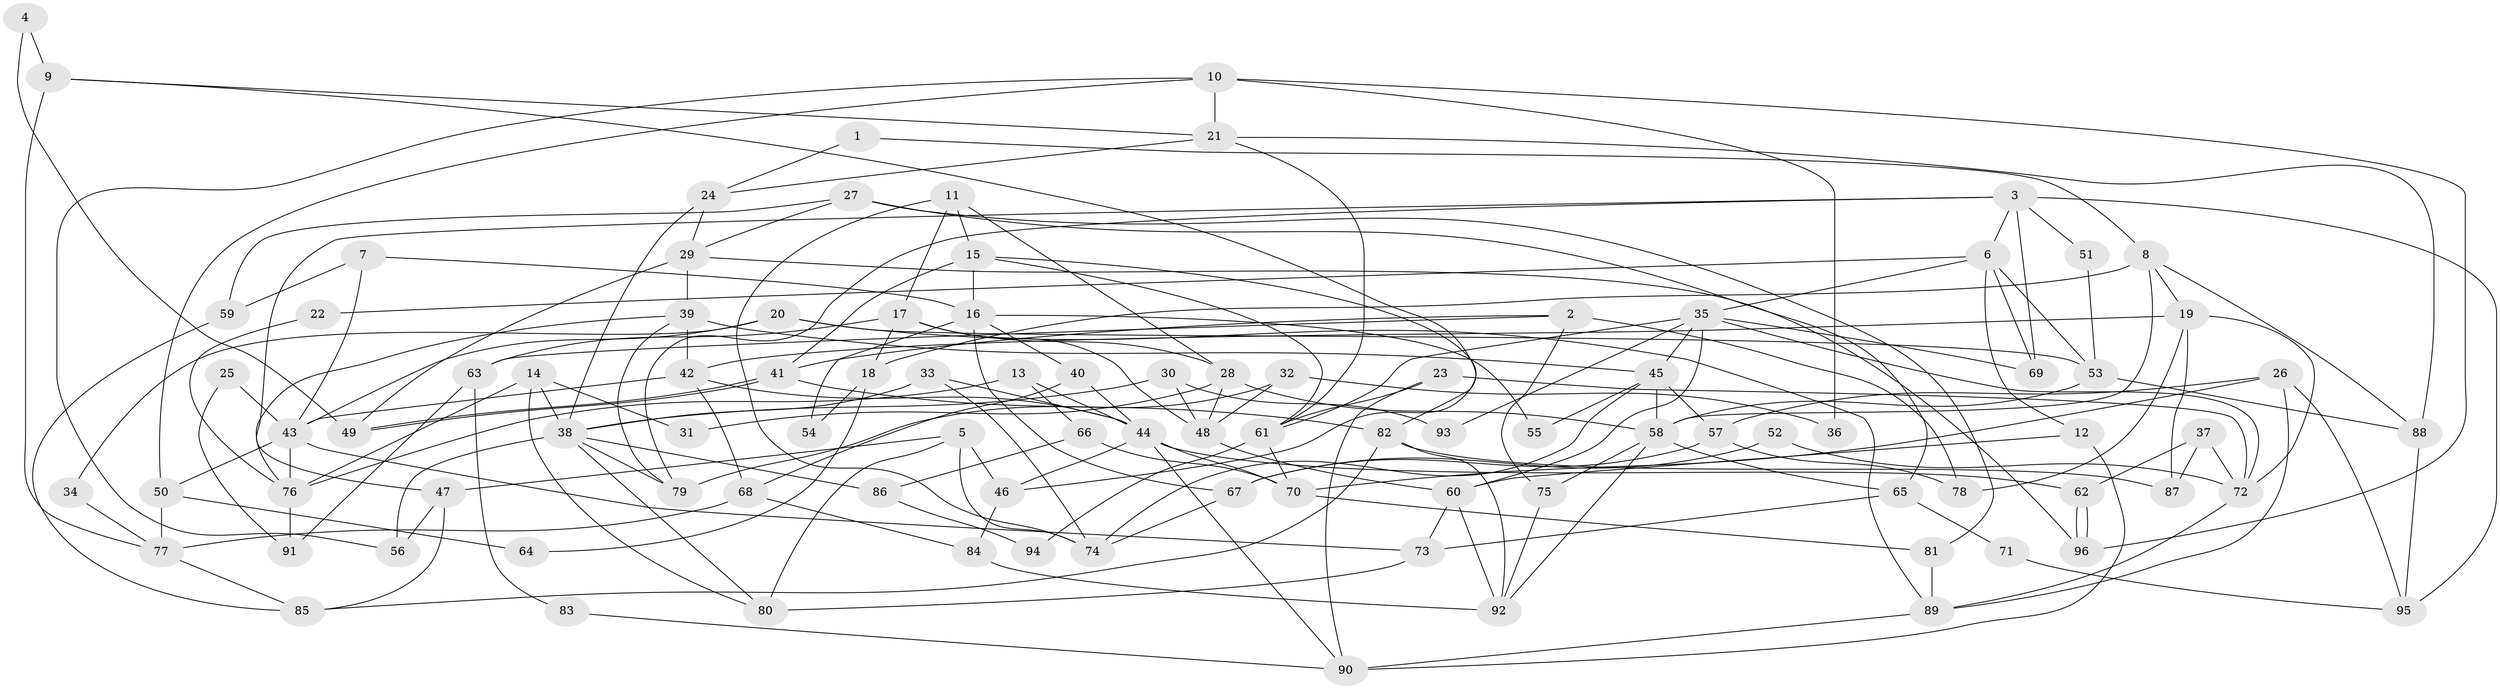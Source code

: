 // Generated by graph-tools (version 1.1) at 2025/50/03/09/25 04:50:02]
// undirected, 96 vertices, 192 edges
graph export_dot {
graph [start="1"]
  node [color=gray90,style=filled];
  1;
  2;
  3;
  4;
  5;
  6;
  7;
  8;
  9;
  10;
  11;
  12;
  13;
  14;
  15;
  16;
  17;
  18;
  19;
  20;
  21;
  22;
  23;
  24;
  25;
  26;
  27;
  28;
  29;
  30;
  31;
  32;
  33;
  34;
  35;
  36;
  37;
  38;
  39;
  40;
  41;
  42;
  43;
  44;
  45;
  46;
  47;
  48;
  49;
  50;
  51;
  52;
  53;
  54;
  55;
  56;
  57;
  58;
  59;
  60;
  61;
  62;
  63;
  64;
  65;
  66;
  67;
  68;
  69;
  70;
  71;
  72;
  73;
  74;
  75;
  76;
  77;
  78;
  79;
  80;
  81;
  82;
  83;
  84;
  85;
  86;
  87;
  88;
  89;
  90;
  91;
  92;
  93;
  94;
  95;
  96;
  1 -- 24;
  1 -- 8;
  2 -- 41;
  2 -- 75;
  2 -- 63;
  2 -- 78;
  3 -- 47;
  3 -- 6;
  3 -- 51;
  3 -- 69;
  3 -- 79;
  3 -- 95;
  4 -- 9;
  4 -- 49;
  5 -- 74;
  5 -- 47;
  5 -- 46;
  5 -- 80;
  6 -- 35;
  6 -- 69;
  6 -- 12;
  6 -- 22;
  6 -- 53;
  7 -- 43;
  7 -- 16;
  7 -- 59;
  8 -- 88;
  8 -- 58;
  8 -- 18;
  8 -- 19;
  9 -- 46;
  9 -- 21;
  9 -- 77;
  10 -- 50;
  10 -- 96;
  10 -- 21;
  10 -- 36;
  10 -- 56;
  11 -- 15;
  11 -- 28;
  11 -- 17;
  11 -- 74;
  12 -- 90;
  12 -- 60;
  13 -- 44;
  13 -- 76;
  13 -- 66;
  14 -- 38;
  14 -- 80;
  14 -- 31;
  14 -- 76;
  15 -- 41;
  15 -- 61;
  15 -- 16;
  15 -- 82;
  16 -- 67;
  16 -- 40;
  16 -- 54;
  16 -- 55;
  17 -- 28;
  17 -- 18;
  17 -- 48;
  17 -- 63;
  18 -- 54;
  18 -- 64;
  19 -- 42;
  19 -- 72;
  19 -- 78;
  19 -- 87;
  20 -- 89;
  20 -- 53;
  20 -- 34;
  20 -- 43;
  21 -- 88;
  21 -- 24;
  21 -- 61;
  22 -- 76;
  23 -- 72;
  23 -- 90;
  23 -- 61;
  24 -- 29;
  24 -- 38;
  25 -- 91;
  25 -- 43;
  26 -- 70;
  26 -- 57;
  26 -- 89;
  26 -- 95;
  27 -- 59;
  27 -- 65;
  27 -- 29;
  27 -- 81;
  28 -- 58;
  28 -- 48;
  28 -- 31;
  29 -- 39;
  29 -- 49;
  29 -- 96;
  30 -- 38;
  30 -- 48;
  30 -- 93;
  32 -- 79;
  32 -- 48;
  32 -- 36;
  33 -- 44;
  33 -- 38;
  33 -- 74;
  34 -- 77;
  35 -- 61;
  35 -- 45;
  35 -- 60;
  35 -- 69;
  35 -- 72;
  35 -- 93;
  37 -- 72;
  37 -- 87;
  37 -- 62;
  38 -- 80;
  38 -- 56;
  38 -- 79;
  38 -- 86;
  39 -- 79;
  39 -- 42;
  39 -- 45;
  39 -- 76;
  40 -- 44;
  40 -- 68;
  41 -- 82;
  41 -- 49;
  41 -- 49;
  42 -- 44;
  42 -- 43;
  42 -- 68;
  43 -- 76;
  43 -- 50;
  43 -- 73;
  44 -- 70;
  44 -- 62;
  44 -- 46;
  44 -- 90;
  45 -- 74;
  45 -- 55;
  45 -- 57;
  45 -- 58;
  46 -- 84;
  47 -- 85;
  47 -- 56;
  48 -- 60;
  50 -- 77;
  50 -- 64;
  51 -- 53;
  52 -- 67;
  52 -- 72;
  53 -- 58;
  53 -- 88;
  57 -- 78;
  57 -- 67;
  58 -- 92;
  58 -- 65;
  58 -- 75;
  59 -- 85;
  60 -- 73;
  60 -- 92;
  61 -- 70;
  61 -- 94;
  62 -- 96;
  62 -- 96;
  63 -- 83;
  63 -- 91;
  65 -- 73;
  65 -- 71;
  66 -- 70;
  66 -- 86;
  67 -- 74;
  68 -- 77;
  68 -- 84;
  70 -- 81;
  71 -- 95;
  72 -- 89;
  73 -- 80;
  75 -- 92;
  76 -- 91;
  77 -- 85;
  81 -- 89;
  82 -- 92;
  82 -- 85;
  82 -- 87;
  83 -- 90;
  84 -- 92;
  86 -- 94;
  88 -- 95;
  89 -- 90;
}
